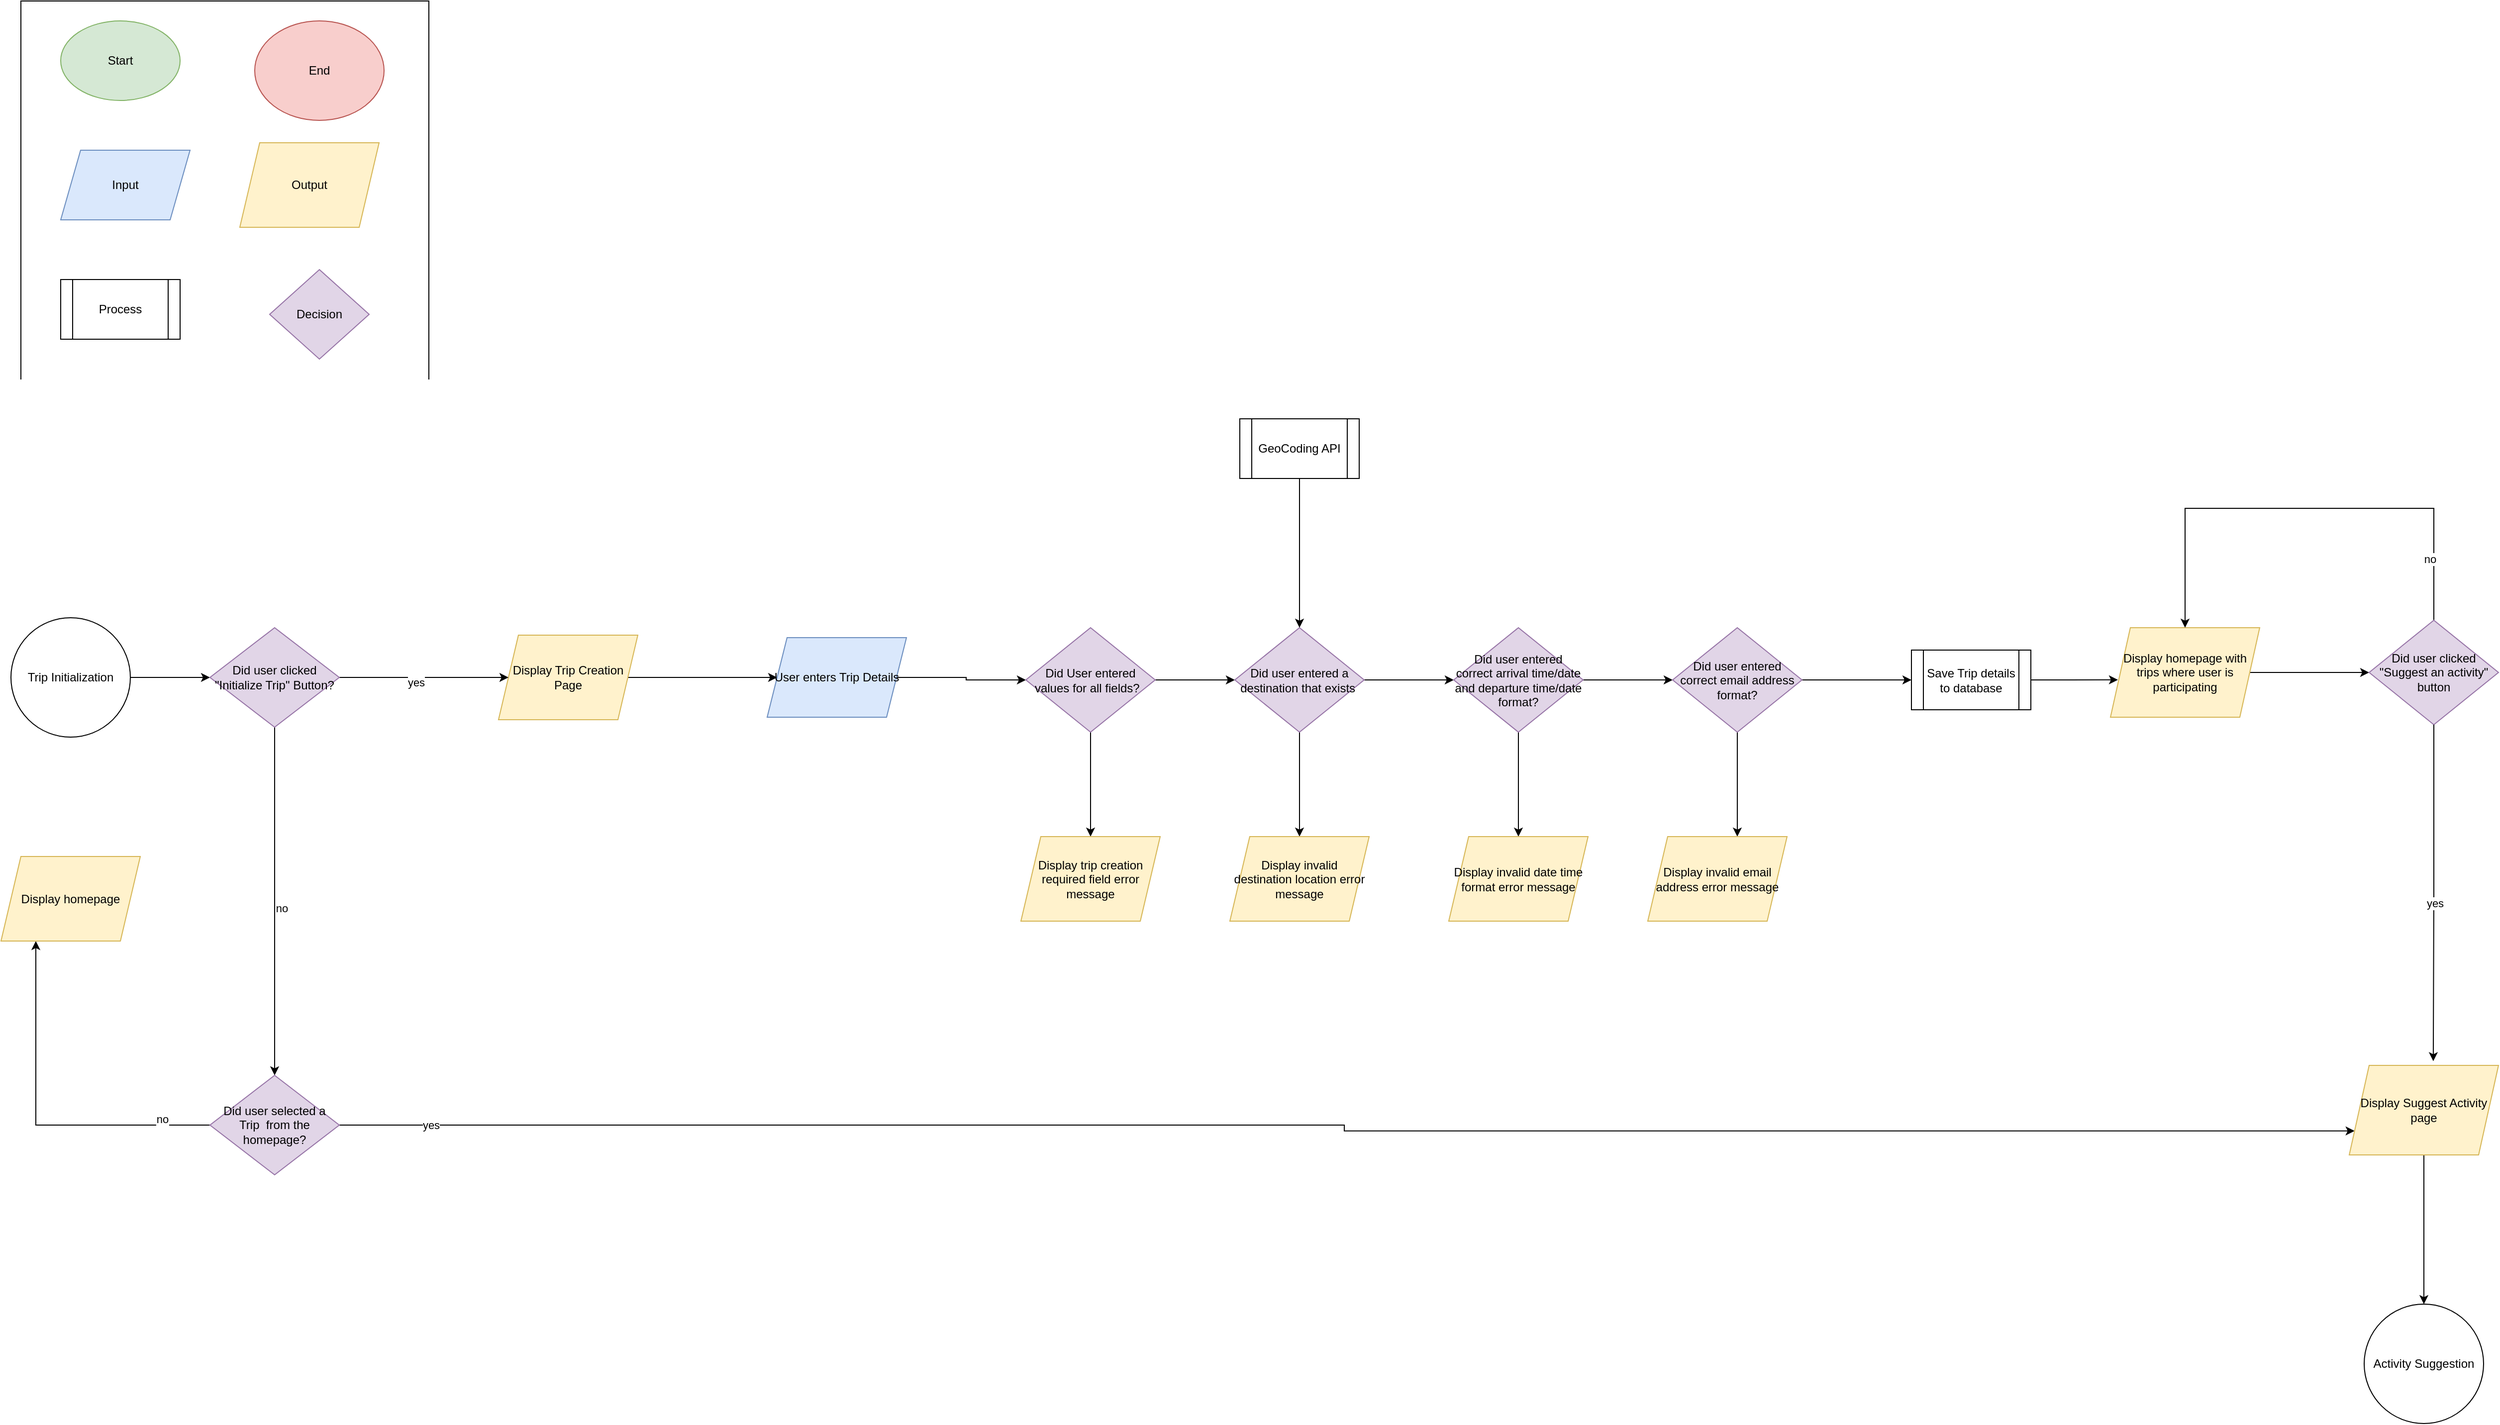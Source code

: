 <mxfile version="24.7.8">
  <diagram name="Page-1" id="B_4RA1MiIrSRpScp9E4w">
    <mxGraphModel dx="3585" dy="3235" grid="1" gridSize="10" guides="1" tooltips="1" connect="1" arrows="1" fold="1" page="1" pageScale="1" pageWidth="850" pageHeight="1100" math="0" shadow="0">
      <root>
        <mxCell id="0" />
        <mxCell id="1" parent="0" />
        <mxCell id="lMH_sZjzT4XS-mcy1sen-2" value="" style="whiteSpace=wrap;html=1;aspect=fixed;" vertex="1" parent="1">
          <mxGeometry x="40" y="-1030" width="410" height="410" as="geometry" />
        </mxCell>
        <mxCell id="lMH_sZjzT4XS-mcy1sen-3" value="Start" style="ellipse;whiteSpace=wrap;html=1;fillColor=#d5e8d4;strokeColor=#82b366;" vertex="1" parent="1">
          <mxGeometry x="80" y="-1010" width="120" height="80" as="geometry" />
        </mxCell>
        <mxCell id="lMH_sZjzT4XS-mcy1sen-4" value="Input" style="shape=parallelogram;perimeter=parallelogramPerimeter;whiteSpace=wrap;html=1;fixedSize=1;fillColor=#dae8fc;strokeColor=#6c8ebf;" vertex="1" parent="1">
          <mxGeometry x="80" y="-880" width="130" height="70" as="geometry" />
        </mxCell>
        <mxCell id="lMH_sZjzT4XS-mcy1sen-5" value="Decision" style="rhombus;whiteSpace=wrap;html=1;fillColor=#e1d5e7;strokeColor=#9673a6;" vertex="1" parent="1">
          <mxGeometry x="290" y="-760" width="100" height="90" as="geometry" />
        </mxCell>
        <mxCell id="lMH_sZjzT4XS-mcy1sen-6" value="Process" style="shape=process;whiteSpace=wrap;html=1;backgroundOutline=1;" vertex="1" parent="1">
          <mxGeometry x="80" y="-750" width="120" height="60" as="geometry" />
        </mxCell>
        <mxCell id="lMH_sZjzT4XS-mcy1sen-7" value="Output" style="shape=parallelogram;perimeter=parallelogramPerimeter;whiteSpace=wrap;html=1;fixedSize=1;fillColor=#fff2cc;strokeColor=#d6b656;" vertex="1" parent="1">
          <mxGeometry x="260" y="-887.5" width="140" height="85" as="geometry" />
        </mxCell>
        <mxCell id="lMH_sZjzT4XS-mcy1sen-8" value="End" style="ellipse;whiteSpace=wrap;html=1;fillColor=#f8cecc;strokeColor=#b85450;" vertex="1" parent="1">
          <mxGeometry x="275" y="-1010" width="130" height="100" as="geometry" />
        </mxCell>
        <mxCell id="lMH_sZjzT4XS-mcy1sen-54" style="edgeStyle=orthogonalEdgeStyle;rounded=0;orthogonalLoop=1;jettySize=auto;html=1;entryX=0;entryY=0.5;entryDx=0;entryDy=0;" edge="1" parent="1" source="lMH_sZjzT4XS-mcy1sen-9" target="lMH_sZjzT4XS-mcy1sen-49">
          <mxGeometry relative="1" as="geometry" />
        </mxCell>
        <mxCell id="lMH_sZjzT4XS-mcy1sen-9" value="Trip Initialization" style="ellipse;whiteSpace=wrap;html=1;aspect=fixed;" vertex="1" parent="1">
          <mxGeometry x="30" y="-410" width="120" height="120" as="geometry" />
        </mxCell>
        <mxCell id="lMH_sZjzT4XS-mcy1sen-51" style="edgeStyle=orthogonalEdgeStyle;rounded=0;orthogonalLoop=1;jettySize=auto;html=1;" edge="1" parent="1" source="lMH_sZjzT4XS-mcy1sen-12" target="lMH_sZjzT4XS-mcy1sen-13">
          <mxGeometry relative="1" as="geometry" />
        </mxCell>
        <mxCell id="lMH_sZjzT4XS-mcy1sen-12" value="Display Trip Creation Page" style="shape=parallelogram;perimeter=parallelogramPerimeter;whiteSpace=wrap;html=1;fixedSize=1;fillColor=#fff2cc;strokeColor=#d6b656;" vertex="1" parent="1">
          <mxGeometry x="520" y="-392.5" width="140" height="85" as="geometry" />
        </mxCell>
        <mxCell id="lMH_sZjzT4XS-mcy1sen-52" style="edgeStyle=orthogonalEdgeStyle;rounded=0;orthogonalLoop=1;jettySize=auto;html=1;entryX=0;entryY=0.5;entryDx=0;entryDy=0;" edge="1" parent="1" source="lMH_sZjzT4XS-mcy1sen-13" target="lMH_sZjzT4XS-mcy1sen-14">
          <mxGeometry relative="1" as="geometry" />
        </mxCell>
        <mxCell id="lMH_sZjzT4XS-mcy1sen-13" value="User enters Trip Details" style="shape=parallelogram;perimeter=parallelogramPerimeter;whiteSpace=wrap;html=1;fixedSize=1;fillColor=#dae8fc;strokeColor=#6c8ebf;" vertex="1" parent="1">
          <mxGeometry x="790" y="-390" width="140" height="80" as="geometry" />
        </mxCell>
        <mxCell id="lMH_sZjzT4XS-mcy1sen-19" style="edgeStyle=orthogonalEdgeStyle;rounded=0;orthogonalLoop=1;jettySize=auto;html=1;" edge="1" parent="1" source="lMH_sZjzT4XS-mcy1sen-14" target="lMH_sZjzT4XS-mcy1sen-16">
          <mxGeometry relative="1" as="geometry" />
        </mxCell>
        <mxCell id="lMH_sZjzT4XS-mcy1sen-20" style="edgeStyle=orthogonalEdgeStyle;rounded=0;orthogonalLoop=1;jettySize=auto;html=1;" edge="1" parent="1" source="lMH_sZjzT4XS-mcy1sen-14" target="lMH_sZjzT4XS-mcy1sen-17">
          <mxGeometry relative="1" as="geometry" />
        </mxCell>
        <mxCell id="lMH_sZjzT4XS-mcy1sen-14" value="Did User entered values for all fields?&amp;nbsp;&amp;nbsp;" style="rhombus;whiteSpace=wrap;html=1;fillColor=#e1d5e7;strokeColor=#9673a6;" vertex="1" parent="1">
          <mxGeometry x="1050" y="-400" width="130" height="105" as="geometry" />
        </mxCell>
        <mxCell id="lMH_sZjzT4XS-mcy1sen-16" value="Display trip creation required field error message" style="shape=parallelogram;perimeter=parallelogramPerimeter;whiteSpace=wrap;html=1;fixedSize=1;fillColor=#fff2cc;strokeColor=#d6b656;" vertex="1" parent="1">
          <mxGeometry x="1045" y="-190" width="140" height="85" as="geometry" />
        </mxCell>
        <mxCell id="lMH_sZjzT4XS-mcy1sen-28" style="edgeStyle=orthogonalEdgeStyle;rounded=0;orthogonalLoop=1;jettySize=auto;html=1;entryX=0;entryY=0.5;entryDx=0;entryDy=0;" edge="1" parent="1" source="lMH_sZjzT4XS-mcy1sen-17" target="lMH_sZjzT4XS-mcy1sen-26">
          <mxGeometry relative="1" as="geometry" />
        </mxCell>
        <mxCell id="lMH_sZjzT4XS-mcy1sen-37" style="edgeStyle=orthogonalEdgeStyle;rounded=0;orthogonalLoop=1;jettySize=auto;html=1;entryX=0.5;entryY=0;entryDx=0;entryDy=0;" edge="1" parent="1" source="lMH_sZjzT4XS-mcy1sen-17" target="lMH_sZjzT4XS-mcy1sen-24">
          <mxGeometry relative="1" as="geometry" />
        </mxCell>
        <mxCell id="lMH_sZjzT4XS-mcy1sen-17" value="Did user entered a destination that exists&amp;nbsp;" style="rhombus;whiteSpace=wrap;html=1;fillColor=#e1d5e7;strokeColor=#9673a6;" vertex="1" parent="1">
          <mxGeometry x="1260" y="-400" width="130" height="105" as="geometry" />
        </mxCell>
        <mxCell id="lMH_sZjzT4XS-mcy1sen-21" style="edgeStyle=orthogonalEdgeStyle;rounded=0;orthogonalLoop=1;jettySize=auto;html=1;" edge="1" parent="1" source="lMH_sZjzT4XS-mcy1sen-18" target="lMH_sZjzT4XS-mcy1sen-17">
          <mxGeometry relative="1" as="geometry" />
        </mxCell>
        <mxCell id="lMH_sZjzT4XS-mcy1sen-18" value="GeoCoding API" style="shape=process;whiteSpace=wrap;html=1;backgroundOutline=1;" vertex="1" parent="1">
          <mxGeometry x="1265" y="-610" width="120" height="60" as="geometry" />
        </mxCell>
        <mxCell id="lMH_sZjzT4XS-mcy1sen-24" value="Display invalid destination location error message" style="shape=parallelogram;perimeter=parallelogramPerimeter;whiteSpace=wrap;html=1;fixedSize=1;fillColor=#fff2cc;strokeColor=#d6b656;" vertex="1" parent="1">
          <mxGeometry x="1255" y="-190" width="140" height="85" as="geometry" />
        </mxCell>
        <mxCell id="lMH_sZjzT4XS-mcy1sen-34" style="edgeStyle=orthogonalEdgeStyle;rounded=0;orthogonalLoop=1;jettySize=auto;html=1;" edge="1" parent="1" source="lMH_sZjzT4XS-mcy1sen-26" target="lMH_sZjzT4XS-mcy1sen-30">
          <mxGeometry relative="1" as="geometry" />
        </mxCell>
        <mxCell id="lMH_sZjzT4XS-mcy1sen-40" style="edgeStyle=orthogonalEdgeStyle;rounded=0;orthogonalLoop=1;jettySize=auto;html=1;entryX=0.5;entryY=0;entryDx=0;entryDy=0;" edge="1" parent="1" source="lMH_sZjzT4XS-mcy1sen-26" target="lMH_sZjzT4XS-mcy1sen-27">
          <mxGeometry relative="1" as="geometry" />
        </mxCell>
        <mxCell id="lMH_sZjzT4XS-mcy1sen-26" value="Did user entered correct arrival time/date and departure time/date format?" style="rhombus;whiteSpace=wrap;html=1;fillColor=#e1d5e7;strokeColor=#9673a6;" vertex="1" parent="1">
          <mxGeometry x="1480" y="-400" width="130" height="105" as="geometry" />
        </mxCell>
        <mxCell id="lMH_sZjzT4XS-mcy1sen-27" value="Display invalid date time format error message" style="shape=parallelogram;perimeter=parallelogramPerimeter;whiteSpace=wrap;html=1;fixedSize=1;fillColor=#fff2cc;strokeColor=#d6b656;" vertex="1" parent="1">
          <mxGeometry x="1475" y="-190" width="140" height="85" as="geometry" />
        </mxCell>
        <mxCell id="lMH_sZjzT4XS-mcy1sen-32" style="edgeStyle=orthogonalEdgeStyle;rounded=0;orthogonalLoop=1;jettySize=auto;html=1;" edge="1" parent="1" source="lMH_sZjzT4XS-mcy1sen-30" target="lMH_sZjzT4XS-mcy1sen-31">
          <mxGeometry relative="1" as="geometry">
            <Array as="points">
              <mxPoint x="1765" y="-220" />
              <mxPoint x="1765" y="-220" />
            </Array>
          </mxGeometry>
        </mxCell>
        <mxCell id="lMH_sZjzT4XS-mcy1sen-44" style="edgeStyle=orthogonalEdgeStyle;rounded=0;orthogonalLoop=1;jettySize=auto;html=1;entryX=0;entryY=0.5;entryDx=0;entryDy=0;" edge="1" parent="1" source="lMH_sZjzT4XS-mcy1sen-30" target="lMH_sZjzT4XS-mcy1sen-43">
          <mxGeometry relative="1" as="geometry" />
        </mxCell>
        <mxCell id="lMH_sZjzT4XS-mcy1sen-30" value="Did user entered correct email address format?" style="rhombus;whiteSpace=wrap;html=1;fillColor=#e1d5e7;strokeColor=#9673a6;" vertex="1" parent="1">
          <mxGeometry x="1700" y="-400" width="130" height="105" as="geometry" />
        </mxCell>
        <mxCell id="lMH_sZjzT4XS-mcy1sen-31" value="Display invalid email address error message" style="shape=parallelogram;perimeter=parallelogramPerimeter;whiteSpace=wrap;html=1;fixedSize=1;fillColor=#fff2cc;strokeColor=#d6b656;" vertex="1" parent="1">
          <mxGeometry x="1675" y="-190" width="140" height="85" as="geometry" />
        </mxCell>
        <mxCell id="lMH_sZjzT4XS-mcy1sen-43" value="Save Trip details to database" style="shape=process;whiteSpace=wrap;html=1;backgroundOutline=1;" vertex="1" parent="1">
          <mxGeometry x="1940" y="-377.5" width="120" height="60" as="geometry" />
        </mxCell>
        <mxCell id="lMH_sZjzT4XS-mcy1sen-59" style="edgeStyle=orthogonalEdgeStyle;rounded=0;orthogonalLoop=1;jettySize=auto;html=1;entryX=0;entryY=0.5;entryDx=0;entryDy=0;" edge="1" parent="1" source="lMH_sZjzT4XS-mcy1sen-45" target="lMH_sZjzT4XS-mcy1sen-47">
          <mxGeometry relative="1" as="geometry" />
        </mxCell>
        <mxCell id="lMH_sZjzT4XS-mcy1sen-45" value="Display homepage with trips where user is participating" style="shape=parallelogram;perimeter=parallelogramPerimeter;whiteSpace=wrap;html=1;fixedSize=1;fillColor=#fff2cc;strokeColor=#d6b656;" vertex="1" parent="1">
          <mxGeometry x="2140" y="-400" width="150" height="90" as="geometry" />
        </mxCell>
        <mxCell id="lMH_sZjzT4XS-mcy1sen-46" style="edgeStyle=orthogonalEdgeStyle;rounded=0;orthogonalLoop=1;jettySize=auto;html=1;entryX=0.05;entryY=0.582;entryDx=0;entryDy=0;entryPerimeter=0;" edge="1" parent="1" source="lMH_sZjzT4XS-mcy1sen-43" target="lMH_sZjzT4XS-mcy1sen-45">
          <mxGeometry relative="1" as="geometry" />
        </mxCell>
        <mxCell id="lMH_sZjzT4XS-mcy1sen-62" style="edgeStyle=orthogonalEdgeStyle;rounded=0;orthogonalLoop=1;jettySize=auto;html=1;" edge="1" parent="1" source="lMH_sZjzT4XS-mcy1sen-47" target="lMH_sZjzT4XS-mcy1sen-45">
          <mxGeometry relative="1" as="geometry">
            <Array as="points">
              <mxPoint x="2465" y="-520" />
              <mxPoint x="2215" y="-520" />
            </Array>
          </mxGeometry>
        </mxCell>
        <mxCell id="lMH_sZjzT4XS-mcy1sen-63" value="no" style="edgeLabel;html=1;align=center;verticalAlign=middle;resizable=0;points=[];" vertex="1" connectable="0" parent="lMH_sZjzT4XS-mcy1sen-62">
          <mxGeometry x="-0.749" y="4" relative="1" as="geometry">
            <mxPoint y="-1" as="offset" />
          </mxGeometry>
        </mxCell>
        <mxCell id="lMH_sZjzT4XS-mcy1sen-47" value="Did user clicked &quot;Suggest an activity&quot; button" style="rhombus;whiteSpace=wrap;html=1;fillColor=#e1d5e7;strokeColor=#9673a6;" vertex="1" parent="1">
          <mxGeometry x="2400" y="-407.5" width="130" height="105" as="geometry" />
        </mxCell>
        <mxCell id="lMH_sZjzT4XS-mcy1sen-50" style="edgeStyle=orthogonalEdgeStyle;rounded=0;orthogonalLoop=1;jettySize=auto;html=1;" edge="1" parent="1" source="lMH_sZjzT4XS-mcy1sen-49" target="lMH_sZjzT4XS-mcy1sen-12">
          <mxGeometry relative="1" as="geometry" />
        </mxCell>
        <mxCell id="lMH_sZjzT4XS-mcy1sen-64" value="yes" style="edgeLabel;html=1;align=center;verticalAlign=middle;resizable=0;points=[];" vertex="1" connectable="0" parent="lMH_sZjzT4XS-mcy1sen-50">
          <mxGeometry x="-0.098" y="-5" relative="1" as="geometry">
            <mxPoint as="offset" />
          </mxGeometry>
        </mxCell>
        <mxCell id="lMH_sZjzT4XS-mcy1sen-55" style="edgeStyle=orthogonalEdgeStyle;rounded=0;orthogonalLoop=1;jettySize=auto;html=1;" edge="1" parent="1" source="lMH_sZjzT4XS-mcy1sen-49" target="lMH_sZjzT4XS-mcy1sen-53">
          <mxGeometry relative="1" as="geometry" />
        </mxCell>
        <mxCell id="lMH_sZjzT4XS-mcy1sen-65" value="no" style="edgeLabel;html=1;align=center;verticalAlign=middle;resizable=0;points=[];" vertex="1" connectable="0" parent="lMH_sZjzT4XS-mcy1sen-55">
          <mxGeometry x="0.04" y="7" relative="1" as="geometry">
            <mxPoint as="offset" />
          </mxGeometry>
        </mxCell>
        <mxCell id="lMH_sZjzT4XS-mcy1sen-49" value="Did user clicked &quot;Initialize Trip&quot; Button?" style="rhombus;whiteSpace=wrap;html=1;fillColor=#e1d5e7;strokeColor=#9673a6;" vertex="1" parent="1">
          <mxGeometry x="230" y="-400" width="130" height="100" as="geometry" />
        </mxCell>
        <mxCell id="lMH_sZjzT4XS-mcy1sen-56" style="edgeStyle=orthogonalEdgeStyle;rounded=0;orthogonalLoop=1;jettySize=auto;html=1;entryX=0;entryY=0.75;entryDx=0;entryDy=0;" edge="1" parent="1" source="lMH_sZjzT4XS-mcy1sen-53" target="lMH_sZjzT4XS-mcy1sen-58">
          <mxGeometry relative="1" as="geometry">
            <mxPoint x="2365" y="100" as="targetPoint" />
          </mxGeometry>
        </mxCell>
        <mxCell id="lMH_sZjzT4XS-mcy1sen-67" value="yes" style="edgeLabel;html=1;align=center;verticalAlign=middle;resizable=0;points=[];" vertex="1" connectable="0" parent="lMH_sZjzT4XS-mcy1sen-56">
          <mxGeometry x="-0.91" relative="1" as="geometry">
            <mxPoint as="offset" />
          </mxGeometry>
        </mxCell>
        <mxCell id="lMH_sZjzT4XS-mcy1sen-71" style="edgeStyle=orthogonalEdgeStyle;rounded=0;orthogonalLoop=1;jettySize=auto;html=1;entryX=0.25;entryY=1;entryDx=0;entryDy=0;" edge="1" parent="1" source="lMH_sZjzT4XS-mcy1sen-53" target="lMH_sZjzT4XS-mcy1sen-70">
          <mxGeometry relative="1" as="geometry" />
        </mxCell>
        <mxCell id="lMH_sZjzT4XS-mcy1sen-72" value="no" style="edgeLabel;html=1;align=center;verticalAlign=middle;resizable=0;points=[];" vertex="1" connectable="0" parent="lMH_sZjzT4XS-mcy1sen-71">
          <mxGeometry x="-0.732" y="-6" relative="1" as="geometry">
            <mxPoint as="offset" />
          </mxGeometry>
        </mxCell>
        <mxCell id="lMH_sZjzT4XS-mcy1sen-53" value="Did user selected a Trip&amp;nbsp; from the homepage?" style="rhombus;whiteSpace=wrap;html=1;fillColor=#e1d5e7;strokeColor=#9673a6;" vertex="1" parent="1">
          <mxGeometry x="230" y="50" width="130" height="100" as="geometry" />
        </mxCell>
        <mxCell id="lMH_sZjzT4XS-mcy1sen-75" style="edgeStyle=orthogonalEdgeStyle;rounded=0;orthogonalLoop=1;jettySize=auto;html=1;entryX=0.5;entryY=0;entryDx=0;entryDy=0;" edge="1" parent="1" source="lMH_sZjzT4XS-mcy1sen-58" target="lMH_sZjzT4XS-mcy1sen-73">
          <mxGeometry relative="1" as="geometry" />
        </mxCell>
        <mxCell id="lMH_sZjzT4XS-mcy1sen-58" value="Display Suggest Activity page" style="shape=parallelogram;perimeter=parallelogramPerimeter;whiteSpace=wrap;html=1;fixedSize=1;fillColor=#fff2cc;strokeColor=#d6b656;" vertex="1" parent="1">
          <mxGeometry x="2380" y="40" width="150" height="90" as="geometry" />
        </mxCell>
        <mxCell id="lMH_sZjzT4XS-mcy1sen-60" style="edgeStyle=orthogonalEdgeStyle;rounded=0;orthogonalLoop=1;jettySize=auto;html=1;entryX=0.563;entryY=-0.047;entryDx=0;entryDy=0;entryPerimeter=0;" edge="1" parent="1" source="lMH_sZjzT4XS-mcy1sen-47" target="lMH_sZjzT4XS-mcy1sen-58">
          <mxGeometry relative="1" as="geometry" />
        </mxCell>
        <mxCell id="lMH_sZjzT4XS-mcy1sen-61" value="yes" style="edgeLabel;html=1;align=center;verticalAlign=middle;resizable=0;points=[];" vertex="1" connectable="0" parent="lMH_sZjzT4XS-mcy1sen-60">
          <mxGeometry x="0.068" y="1" relative="1" as="geometry">
            <mxPoint y="-1" as="offset" />
          </mxGeometry>
        </mxCell>
        <mxCell id="lMH_sZjzT4XS-mcy1sen-70" value="Display homepage" style="shape=parallelogram;perimeter=parallelogramPerimeter;whiteSpace=wrap;html=1;fixedSize=1;fillColor=#fff2cc;strokeColor=#d6b656;" vertex="1" parent="1">
          <mxGeometry x="20" y="-170" width="140" height="85" as="geometry" />
        </mxCell>
        <mxCell id="lMH_sZjzT4XS-mcy1sen-73" value="Activity Suggestion" style="ellipse;whiteSpace=wrap;html=1;aspect=fixed;" vertex="1" parent="1">
          <mxGeometry x="2395" y="280" width="120" height="120" as="geometry" />
        </mxCell>
      </root>
    </mxGraphModel>
  </diagram>
</mxfile>
